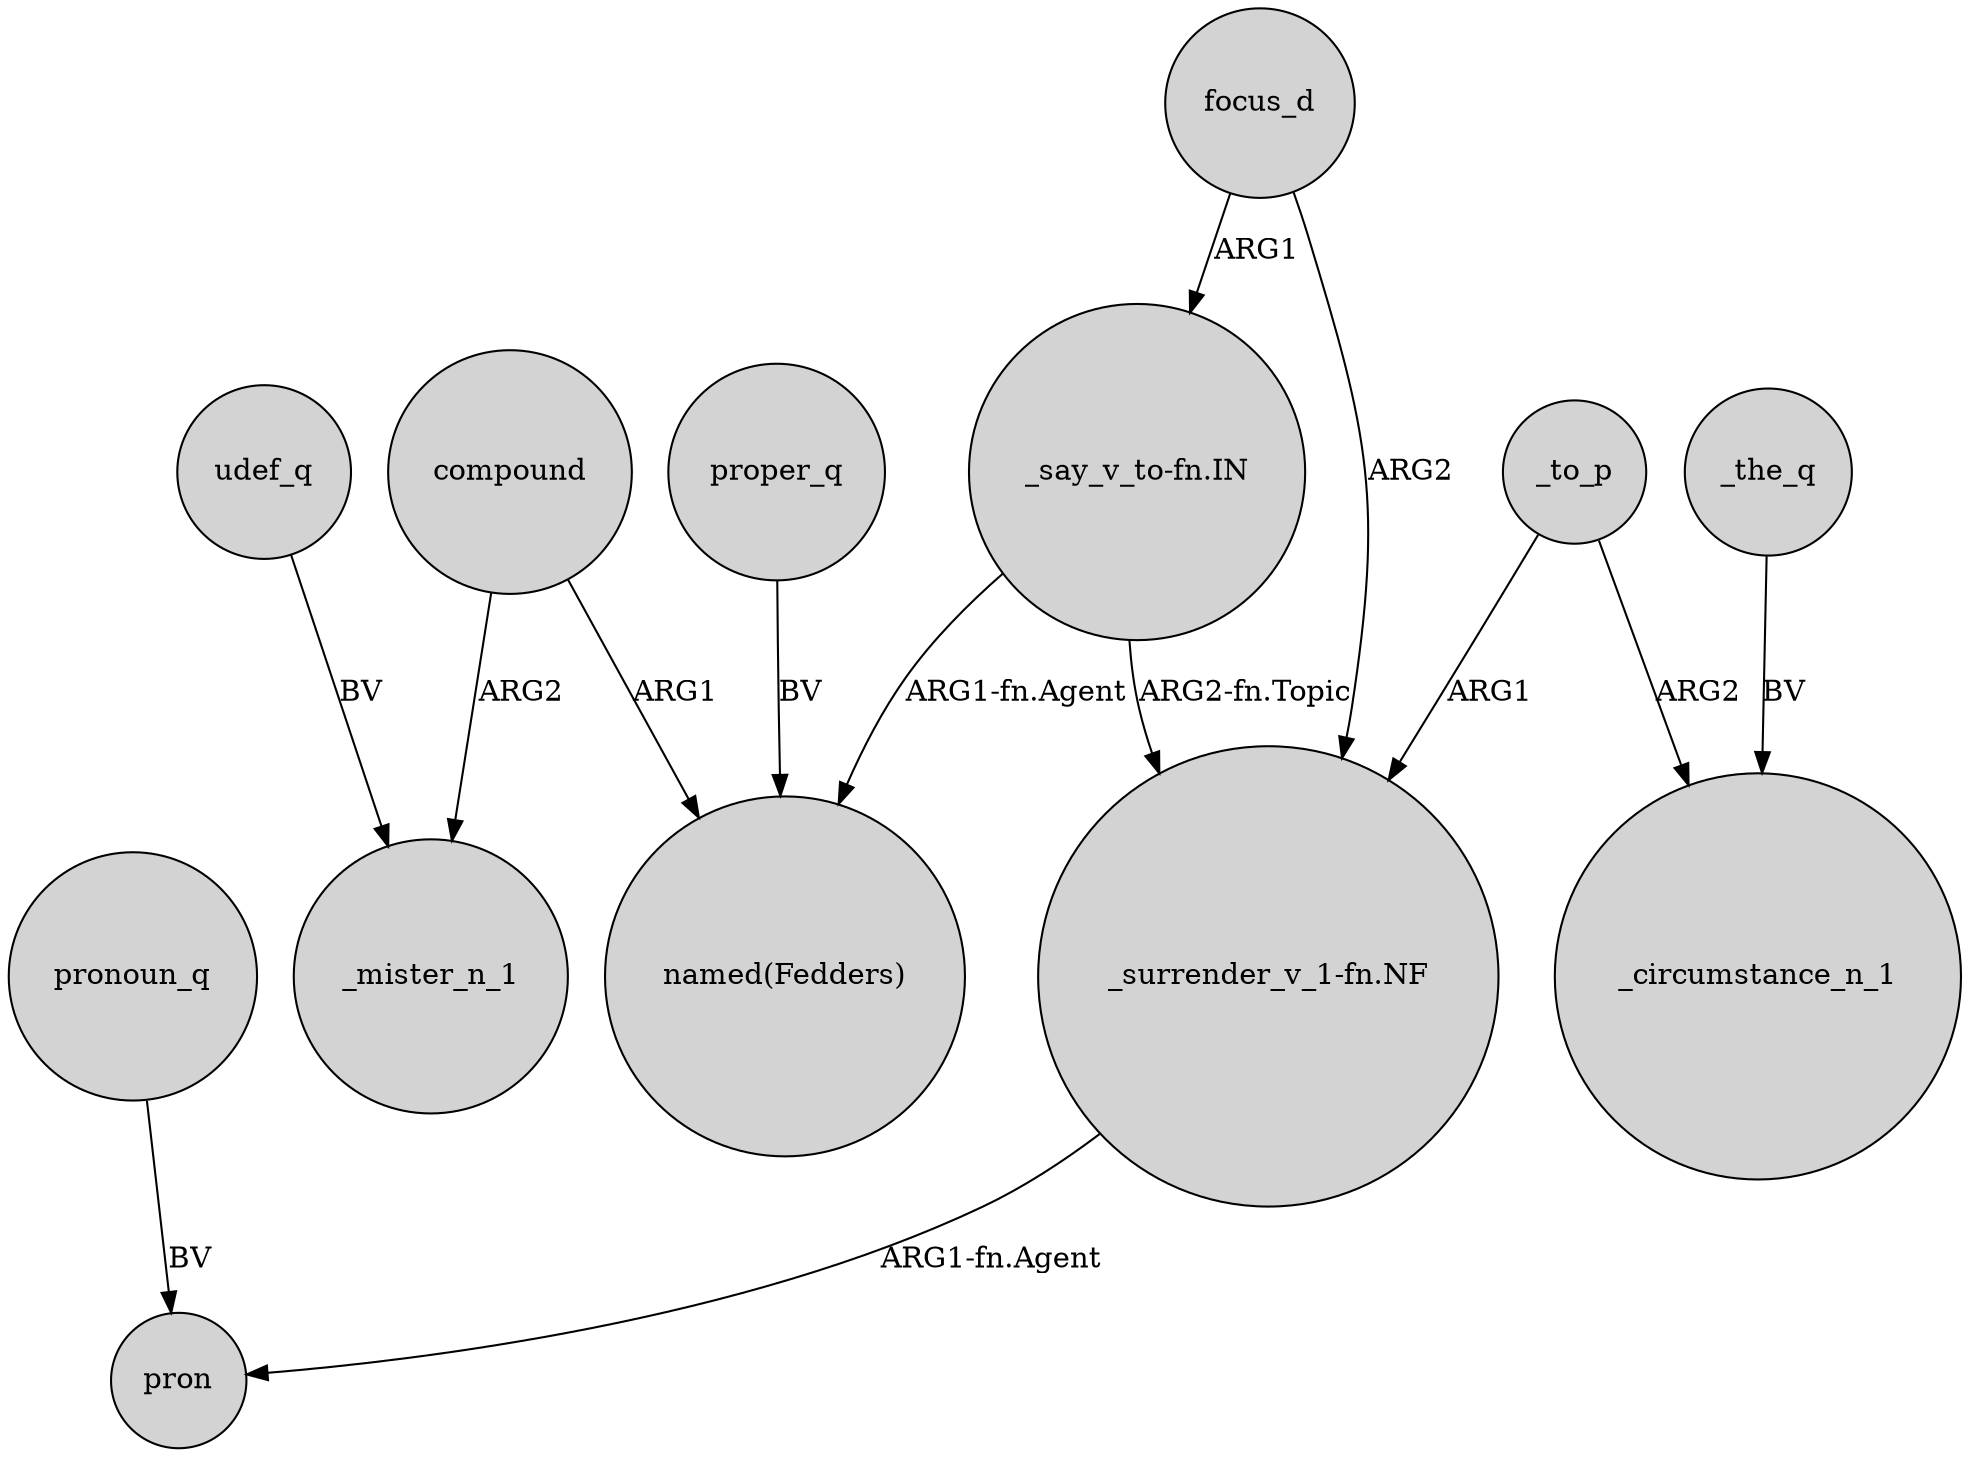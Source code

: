 digraph {
	node [shape=circle style=filled]
	"_surrender_v_1-fn.NF" -> pron [label="ARG1-fn.Agent"]
	udef_q -> _mister_n_1 [label=BV]
	"_say_v_to-fn.IN" -> "named(Fedders)" [label="ARG1-fn.Agent"]
	"_say_v_to-fn.IN" -> "_surrender_v_1-fn.NF" [label="ARG2-fn.Topic"]
	compound -> "named(Fedders)" [label=ARG1]
	proper_q -> "named(Fedders)" [label=BV]
	focus_d -> "_surrender_v_1-fn.NF" [label=ARG2]
	_to_p -> _circumstance_n_1 [label=ARG2]
	_the_q -> _circumstance_n_1 [label=BV]
	compound -> _mister_n_1 [label=ARG2]
	_to_p -> "_surrender_v_1-fn.NF" [label=ARG1]
	focus_d -> "_say_v_to-fn.IN" [label=ARG1]
	pronoun_q -> pron [label=BV]
}
